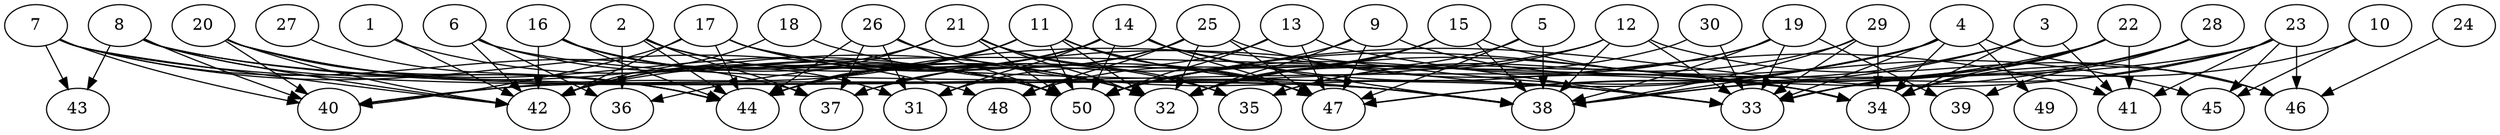 // DAG automatically generated by daggen at Thu Oct  3 14:07:57 2019
// ./daggen --dot -n 50 --ccr 0.4 --fat 0.9 --regular 0.9 --density 0.5 --mindata 5242880 --maxdata 52428800 
digraph G {
  1 [size="44357120", alpha="0.11", expect_size="17742848"] 
  1 -> 42 [size ="17742848"]
  1 -> 50 [size ="17742848"]
  2 [size="36485120", alpha="0.02", expect_size="14594048"] 
  2 -> 35 [size ="14594048"]
  2 -> 36 [size ="14594048"]
  2 -> 37 [size ="14594048"]
  2 -> 44 [size ="14594048"]
  2 -> 50 [size ="14594048"]
  3 [size="55587840", alpha="0.11", expect_size="22235136"] 
  3 -> 32 [size ="22235136"]
  3 -> 34 [size ="22235136"]
  3 -> 41 [size ="22235136"]
  3 -> 47 [size ="22235136"]
  4 [size="61550080", alpha="0.10", expect_size="24620032"] 
  4 -> 33 [size ="24620032"]
  4 -> 34 [size ="24620032"]
  4 -> 37 [size ="24620032"]
  4 -> 38 [size ="24620032"]
  4 -> 44 [size ="24620032"]
  4 -> 46 [size ="24620032"]
  4 -> 49 [size ="24620032"]
  5 [size="31900160", alpha="0.02", expect_size="12760064"] 
  5 -> 32 [size ="12760064"]
  5 -> 38 [size ="12760064"]
  5 -> 47 [size ="12760064"]
  6 [size="118412800", alpha="0.06", expect_size="47365120"] 
  6 -> 36 [size ="47365120"]
  6 -> 38 [size ="47365120"]
  6 -> 42 [size ="47365120"]
  6 -> 50 [size ="47365120"]
  7 [size="15426560", alpha="0.11", expect_size="6170624"] 
  7 -> 37 [size ="6170624"]
  7 -> 38 [size ="6170624"]
  7 -> 40 [size ="6170624"]
  7 -> 42 [size ="6170624"]
  7 -> 43 [size ="6170624"]
  7 -> 48 [size ="6170624"]
  8 [size="91760640", alpha="0.11", expect_size="36704256"] 
  8 -> 34 [size ="36704256"]
  8 -> 38 [size ="36704256"]
  8 -> 40 [size ="36704256"]
  8 -> 42 [size ="36704256"]
  8 -> 43 [size ="36704256"]
  8 -> 44 [size ="36704256"]
  9 [size="93148160", alpha="0.10", expect_size="37259264"] 
  9 -> 32 [size ="37259264"]
  9 -> 34 [size ="37259264"]
  9 -> 44 [size ="37259264"]
  9 -> 47 [size ="37259264"]
  10 [size="51133440", alpha="0.12", expect_size="20453376"] 
  10 -> 33 [size ="20453376"]
  10 -> 45 [size ="20453376"]
  11 [size="28336640", alpha="0.20", expect_size="11334656"] 
  11 -> 32 [size ="11334656"]
  11 -> 33 [size ="11334656"]
  11 -> 40 [size ="11334656"]
  11 -> 44 [size ="11334656"]
  11 -> 47 [size ="11334656"]
  11 -> 50 [size ="11334656"]
  12 [size="96066560", alpha="0.13", expect_size="38426624"] 
  12 -> 33 [size ="38426624"]
  12 -> 38 [size ="38426624"]
  12 -> 40 [size ="38426624"]
  12 -> 46 [size ="38426624"]
  12 -> 50 [size ="38426624"]
  13 [size="109337600", alpha="0.18", expect_size="43735040"] 
  13 -> 31 [size ="43735040"]
  13 -> 33 [size ="43735040"]
  13 -> 47 [size ="43735040"]
  13 -> 50 [size ="43735040"]
  14 [size="56071680", alpha="0.11", expect_size="22428672"] 
  14 -> 31 [size ="22428672"]
  14 -> 38 [size ="22428672"]
  14 -> 41 [size ="22428672"]
  14 -> 42 [size ="22428672"]
  14 -> 44 [size ="22428672"]
  14 -> 47 [size ="22428672"]
  14 -> 50 [size ="22428672"]
  15 [size="117130240", alpha="0.12", expect_size="46852096"] 
  15 -> 32 [size ="46852096"]
  15 -> 38 [size ="46852096"]
  15 -> 45 [size ="46852096"]
  15 -> 48 [size ="46852096"]
  15 -> 50 [size ="46852096"]
  16 [size="13227520", alpha="0.05", expect_size="5291008"] 
  16 -> 31 [size ="5291008"]
  16 -> 32 [size ="5291008"]
  16 -> 42 [size ="5291008"]
  16 -> 44 [size ="5291008"]
  16 -> 50 [size ="5291008"]
  17 [size="46679040", alpha="0.12", expect_size="18671616"] 
  17 -> 32 [size ="18671616"]
  17 -> 33 [size ="18671616"]
  17 -> 40 [size ="18671616"]
  17 -> 42 [size ="18671616"]
  17 -> 44 [size ="18671616"]
  17 -> 47 [size ="18671616"]
  18 [size="112422400", alpha="0.04", expect_size="44968960"] 
  18 -> 38 [size ="44968960"]
  18 -> 42 [size ="44968960"]
  19 [size="57966080", alpha="0.06", expect_size="23186432"] 
  19 -> 33 [size ="23186432"]
  19 -> 35 [size ="23186432"]
  19 -> 38 [size ="23186432"]
  19 -> 39 [size ="23186432"]
  19 -> 50 [size ="23186432"]
  20 [size="118499840", alpha="0.05", expect_size="47399936"] 
  20 -> 32 [size ="47399936"]
  20 -> 40 [size ="47399936"]
  20 -> 42 [size ="47399936"]
  20 -> 44 [size ="47399936"]
  20 -> 50 [size ="47399936"]
  21 [size="71265280", alpha="0.09", expect_size="28506112"] 
  21 -> 32 [size ="28506112"]
  21 -> 35 [size ="28506112"]
  21 -> 36 [size ="28506112"]
  21 -> 42 [size ="28506112"]
  21 -> 47 [size ="28506112"]
  21 -> 50 [size ="28506112"]
  22 [size="68702720", alpha="0.17", expect_size="27481088"] 
  22 -> 33 [size ="27481088"]
  22 -> 34 [size ="27481088"]
  22 -> 38 [size ="27481088"]
  22 -> 41 [size ="27481088"]
  22 -> 50 [size ="27481088"]
  23 [size="30120960", alpha="0.12", expect_size="12048384"] 
  23 -> 38 [size ="12048384"]
  23 -> 41 [size ="12048384"]
  23 -> 42 [size ="12048384"]
  23 -> 45 [size ="12048384"]
  23 -> 46 [size ="12048384"]
  23 -> 50 [size ="12048384"]
  24 [size="17873920", alpha="0.15", expect_size="7149568"] 
  24 -> 46 [size ="7149568"]
  25 [size="81909760", alpha="0.02", expect_size="32763904"] 
  25 -> 32 [size ="32763904"]
  25 -> 34 [size ="32763904"]
  25 -> 37 [size ="32763904"]
  25 -> 44 [size ="32763904"]
  25 -> 47 [size ="32763904"]
  25 -> 48 [size ="32763904"]
  26 [size="35422720", alpha="0.06", expect_size="14169088"] 
  26 -> 31 [size ="14169088"]
  26 -> 33 [size ="14169088"]
  26 -> 37 [size ="14169088"]
  26 -> 44 [size ="14169088"]
  26 -> 50 [size ="14169088"]
  27 [size="63129600", alpha="0.11", expect_size="25251840"] 
  27 -> 44 [size ="25251840"]
  28 [size="13209600", alpha="0.09", expect_size="5283840"] 
  28 -> 33 [size ="5283840"]
  28 -> 34 [size ="5283840"]
  28 -> 39 [size ="5283840"]
  28 -> 47 [size ="5283840"]
  29 [size="39421440", alpha="0.01", expect_size="15768576"] 
  29 -> 33 [size ="15768576"]
  29 -> 34 [size ="15768576"]
  29 -> 35 [size ="15768576"]
  29 -> 38 [size ="15768576"]
  30 [size="75468800", alpha="0.19", expect_size="30187520"] 
  30 -> 32 [size ="30187520"]
  30 -> 33 [size ="30187520"]
  31 [size="103687680", alpha="0.20", expect_size="41475072"] 
  32 [size="37360640", alpha="0.14", expect_size="14944256"] 
  33 [size="17838080", alpha="0.05", expect_size="7135232"] 
  34 [size="87598080", alpha="0.04", expect_size="35039232"] 
  35 [size="59159040", alpha="0.20", expect_size="23663616"] 
  36 [size="69273600", alpha="0.16", expect_size="27709440"] 
  37 [size="105287680", alpha="0.18", expect_size="42115072"] 
  38 [size="51553280", alpha="0.16", expect_size="20621312"] 
  39 [size="104691200", alpha="0.02", expect_size="41876480"] 
  40 [size="108812800", alpha="0.06", expect_size="43525120"] 
  41 [size="101946880", alpha="0.00", expect_size="40778752"] 
  42 [size="99320320", alpha="0.04", expect_size="39728128"] 
  43 [size="65932800", alpha="0.10", expect_size="26373120"] 
  44 [size="98014720", alpha="0.17", expect_size="39205888"] 
  45 [size="120568320", alpha="0.16", expect_size="48227328"] 
  46 [size="119654400", alpha="0.18", expect_size="47861760"] 
  47 [size="95390720", alpha="0.09", expect_size="38156288"] 
  48 [size="81351680", alpha="0.20", expect_size="32540672"] 
  49 [size="58890240", alpha="0.15", expect_size="23556096"] 
  50 [size="72865280", alpha="0.01", expect_size="29146112"] 
}
